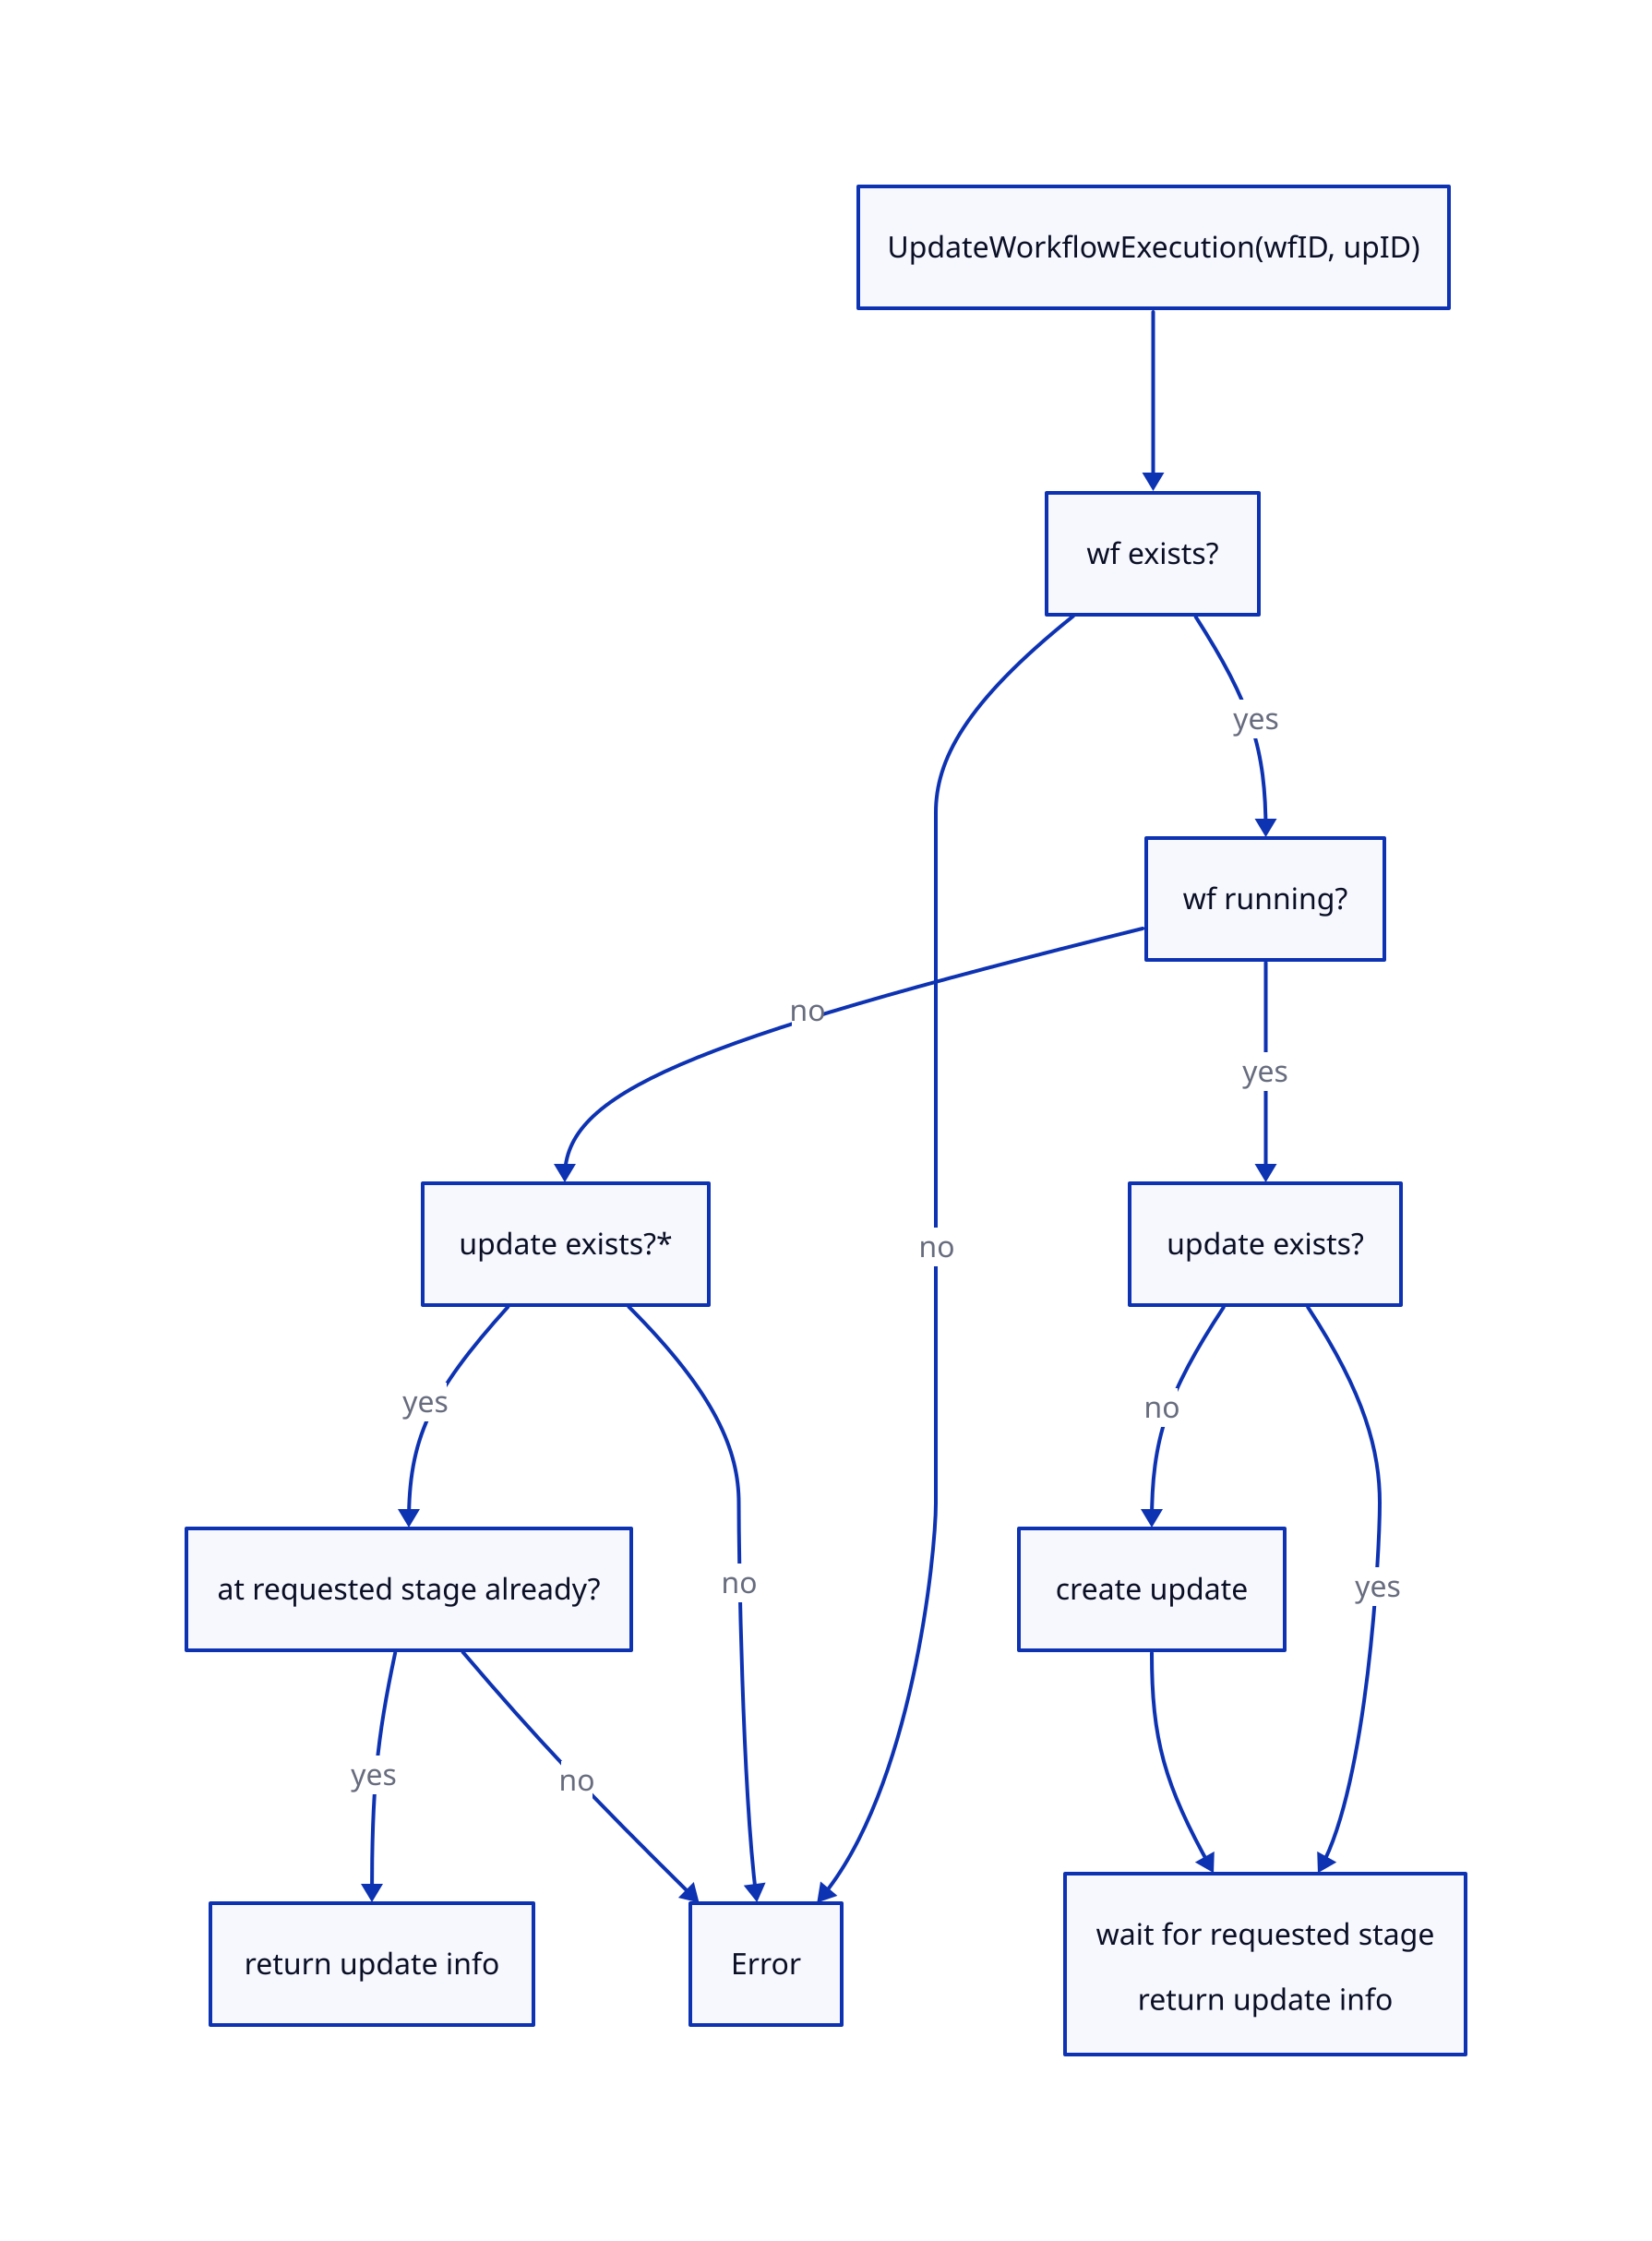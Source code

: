 UpdateWorkflowExecution(wfID, upID) -> wf exists?

wf exists? -> wf running?: yes
wf exists? -> Error: no

wf running? -> update exists?\*: no
wf running? -> update exists?: yes

update exists?\* -> at requested stage already?: yes
update exists?\* -> Error: no

at requested stage already? -> return update info: yes
at requested stage already? -> Error: no

update exists? -> wait for requested stage\n\nreturn update info: yes
update exists? -> create update: no
create update -> wait for requested stage\n\nreturn update info
